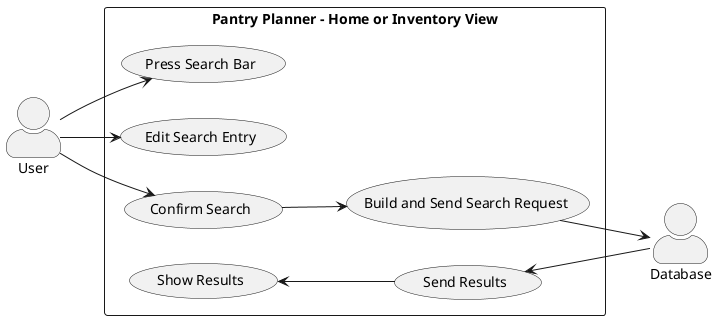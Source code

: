 @startuml AddItemUseCase

left to right direction
skinparam actorStyle awesome
skinparam packageStyle rectangle

actor User
actor Database

rectangle "Pantry Planner - Home or Inventory View"{
    usecase "Press Search Bar" as searchBar
    usecase "Edit Search Entry" as enterSearch
    (Confirm Search) as confSearch
    (Build and Send Search Request) as sendReq
    (Send Results) as sendResult
    (Show Results) as resultScreen
}

User --> searchBar
User --> enterSearch
User --> confSearch
confSearch --> sendReq
sendReq --> Database
sendResult <-- Database
resultScreen <-- sendResult

@enduml
